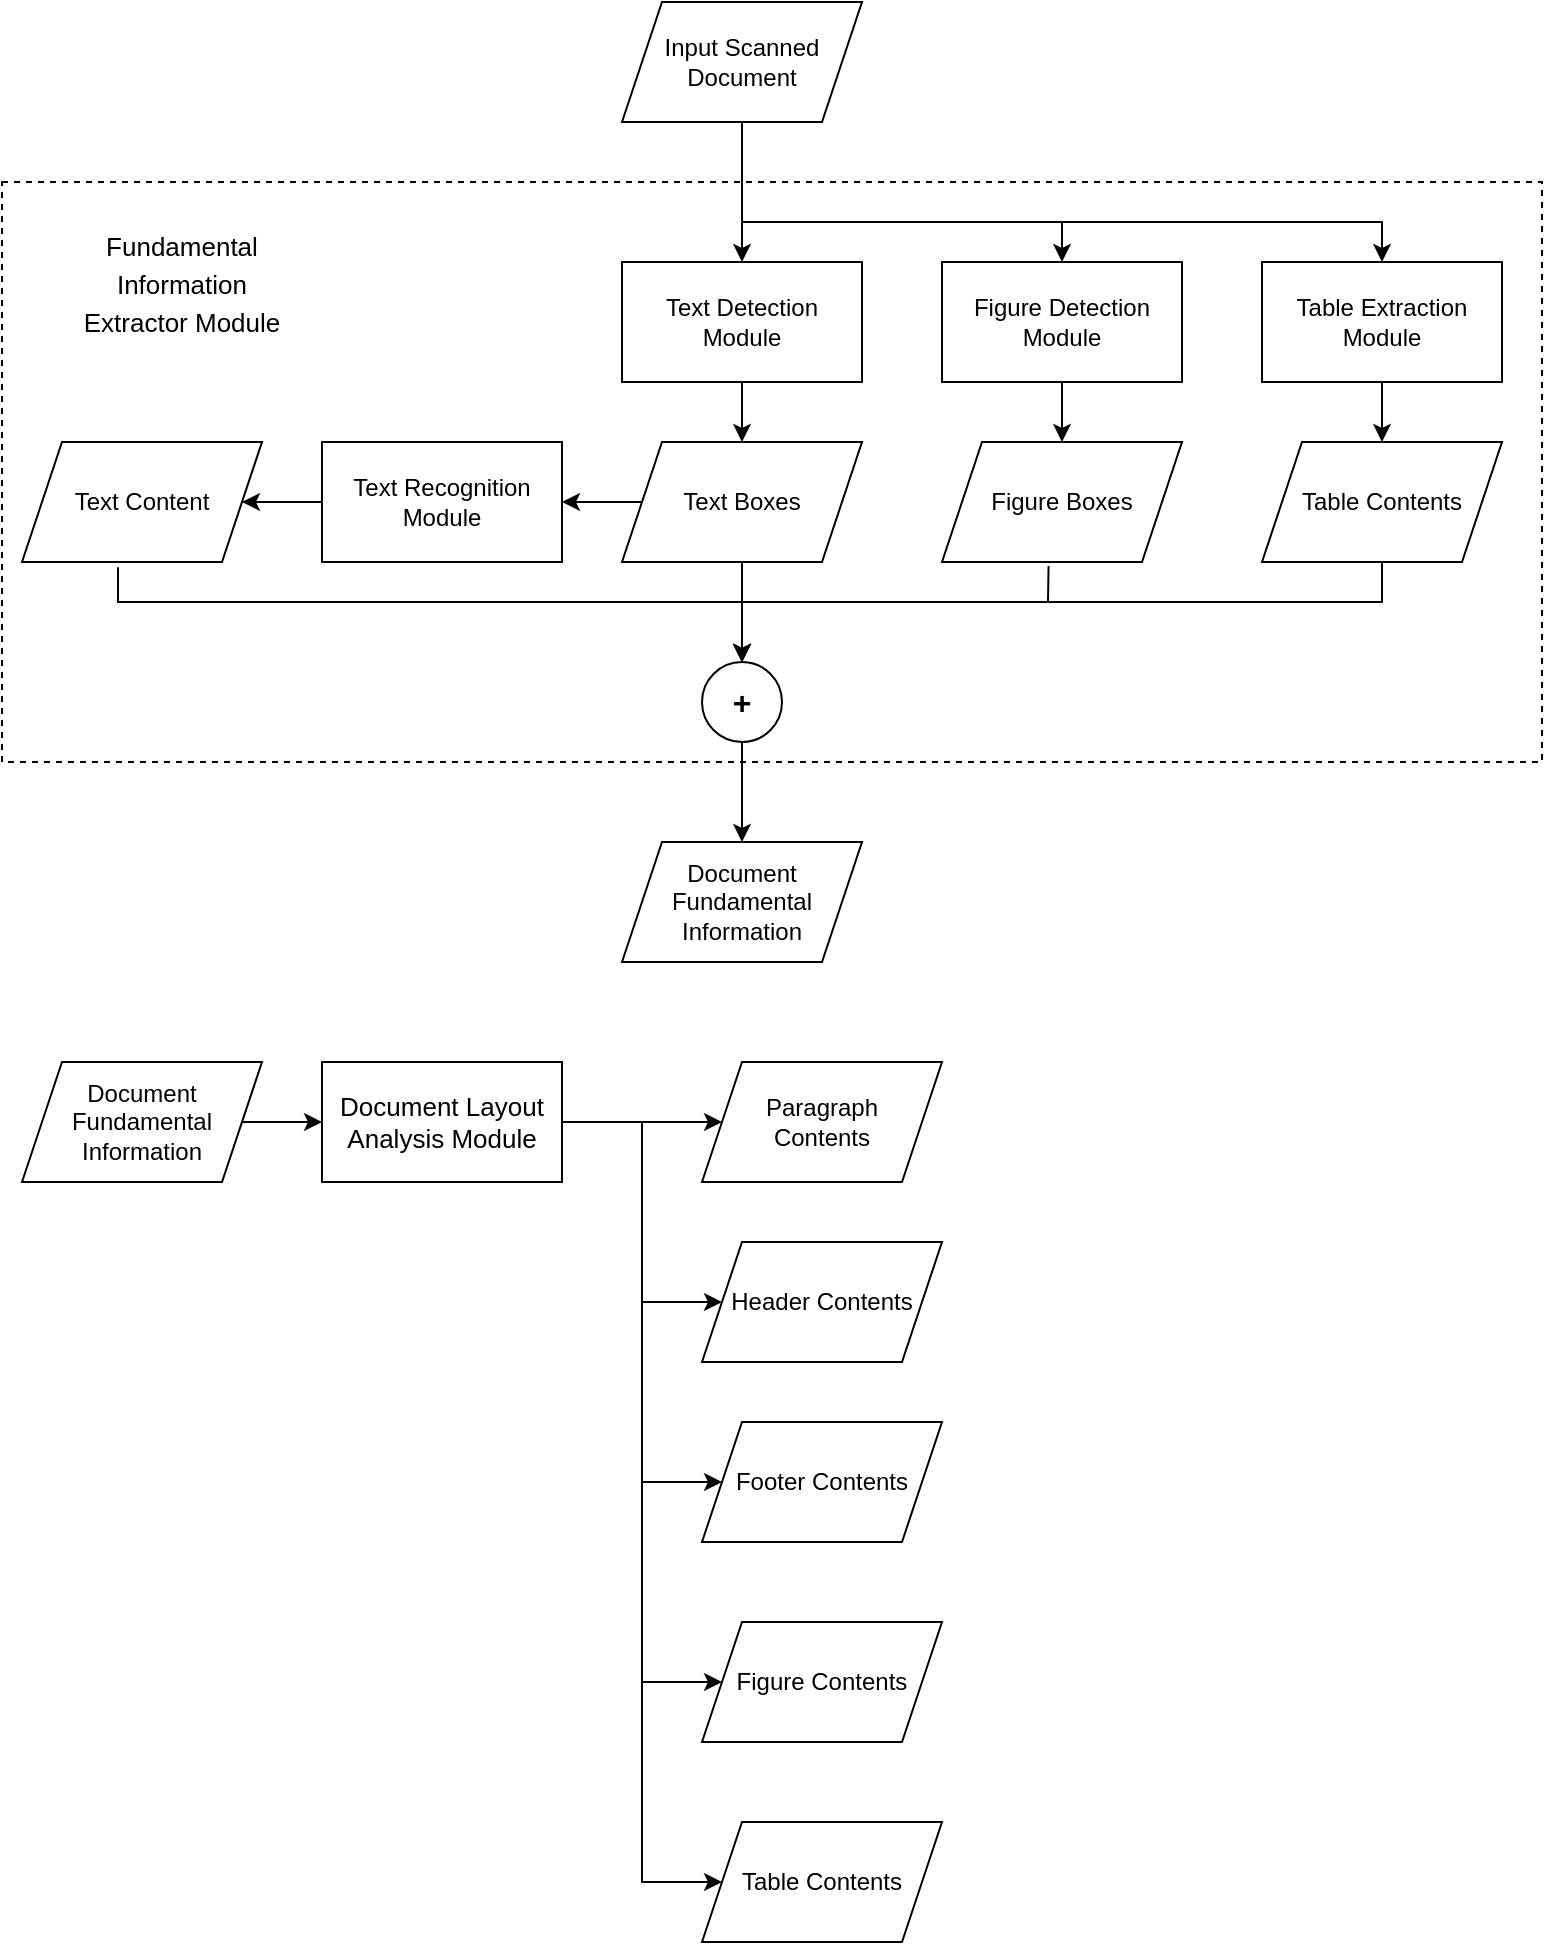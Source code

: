 <mxfile version="20.1.1" type="github"><diagram id="ecnpQwJv_U_HYYEx4sPf" name="Page-1"><mxGraphModel dx="2002" dy="679" grid="1" gridSize="10" guides="1" tooltips="1" connect="1" arrows="1" fold="1" page="1" pageScale="1" pageWidth="850" pageHeight="1100" math="0" shadow="0"><root><mxCell id="0"/><mxCell id="1" parent="0"/><mxCell id="kETdp8RxObP3-hY1ZDIA-3" value="" style="edgeStyle=orthogonalEdgeStyle;rounded=0;orthogonalLoop=1;jettySize=auto;html=1;" edge="1" parent="1" source="kETdp8RxObP3-hY1ZDIA-1" target="kETdp8RxObP3-hY1ZDIA-2"><mxGeometry relative="1" as="geometry"/></mxCell><mxCell id="kETdp8RxObP3-hY1ZDIA-1" value="Input Scanned Document" style="shape=parallelogram;perimeter=parallelogramPerimeter;whiteSpace=wrap;html=1;fixedSize=1;" vertex="1" parent="1"><mxGeometry x="80" y="70" width="120" height="60" as="geometry"/></mxCell><mxCell id="kETdp8RxObP3-hY1ZDIA-5" value="" style="edgeStyle=orthogonalEdgeStyle;rounded=0;orthogonalLoop=1;jettySize=auto;html=1;" edge="1" parent="1" source="kETdp8RxObP3-hY1ZDIA-2" target="kETdp8RxObP3-hY1ZDIA-4"><mxGeometry relative="1" as="geometry"/></mxCell><mxCell id="kETdp8RxObP3-hY1ZDIA-2" value="Text Detection Module" style="whiteSpace=wrap;html=1;" vertex="1" parent="1"><mxGeometry x="80" y="200" width="120" height="60" as="geometry"/></mxCell><mxCell id="kETdp8RxObP3-hY1ZDIA-8" value="" style="edgeStyle=orthogonalEdgeStyle;rounded=0;orthogonalLoop=1;jettySize=auto;html=1;" edge="1" parent="1" source="kETdp8RxObP3-hY1ZDIA-4" target="kETdp8RxObP3-hY1ZDIA-7"><mxGeometry relative="1" as="geometry"/></mxCell><mxCell id="kETdp8RxObP3-hY1ZDIA-25" value="" style="edgeStyle=orthogonalEdgeStyle;rounded=0;orthogonalLoop=1;jettySize=auto;html=1;fontSize=16;" edge="1" parent="1" source="kETdp8RxObP3-hY1ZDIA-4" target="kETdp8RxObP3-hY1ZDIA-24"><mxGeometry relative="1" as="geometry"/></mxCell><mxCell id="kETdp8RxObP3-hY1ZDIA-4" value="Text Boxes" style="shape=parallelogram;perimeter=parallelogramPerimeter;whiteSpace=wrap;html=1;fixedSize=1;" vertex="1" parent="1"><mxGeometry x="80" y="290" width="120" height="60" as="geometry"/></mxCell><mxCell id="kETdp8RxObP3-hY1ZDIA-20" value="" style="edgeStyle=orthogonalEdgeStyle;rounded=0;orthogonalLoop=1;jettySize=auto;html=1;" edge="1" parent="1" source="kETdp8RxObP3-hY1ZDIA-7" target="kETdp8RxObP3-hY1ZDIA-9"><mxGeometry relative="1" as="geometry"/></mxCell><mxCell id="kETdp8RxObP3-hY1ZDIA-7" value="Text Recognition Module" style="whiteSpace=wrap;html=1;" vertex="1" parent="1"><mxGeometry x="-70" y="290" width="120" height="60" as="geometry"/></mxCell><mxCell id="kETdp8RxObP3-hY1ZDIA-9" value="Text Content" style="shape=parallelogram;perimeter=parallelogramPerimeter;whiteSpace=wrap;html=1;fixedSize=1;" vertex="1" parent="1"><mxGeometry x="-220" y="290" width="120" height="60" as="geometry"/></mxCell><mxCell id="kETdp8RxObP3-hY1ZDIA-14" value="" style="edgeStyle=orthogonalEdgeStyle;rounded=0;orthogonalLoop=1;jettySize=auto;html=1;" edge="1" parent="1" source="kETdp8RxObP3-hY1ZDIA-11" target="kETdp8RxObP3-hY1ZDIA-13"><mxGeometry relative="1" as="geometry"/></mxCell><mxCell id="kETdp8RxObP3-hY1ZDIA-11" value="Figure Detection Module" style="whiteSpace=wrap;html=1;" vertex="1" parent="1"><mxGeometry x="240" y="200" width="120" height="60" as="geometry"/></mxCell><mxCell id="kETdp8RxObP3-hY1ZDIA-12" value="" style="endArrow=classic;html=1;rounded=0;exitX=0.5;exitY=1;exitDx=0;exitDy=0;entryX=0.5;entryY=0;entryDx=0;entryDy=0;" edge="1" parent="1" source="kETdp8RxObP3-hY1ZDIA-1" target="kETdp8RxObP3-hY1ZDIA-11"><mxGeometry width="50" height="50" relative="1" as="geometry"><mxPoint x="560" y="370" as="sourcePoint"/><mxPoint x="610" y="320" as="targetPoint"/><Array as="points"><mxPoint x="140" y="180"/><mxPoint x="300" y="180"/></Array></mxGeometry></mxCell><mxCell id="kETdp8RxObP3-hY1ZDIA-13" value="Figure Boxes" style="shape=parallelogram;perimeter=parallelogramPerimeter;whiteSpace=wrap;html=1;fixedSize=1;" vertex="1" parent="1"><mxGeometry x="240" y="290" width="120" height="60" as="geometry"/></mxCell><mxCell id="kETdp8RxObP3-hY1ZDIA-19" value="" style="edgeStyle=orthogonalEdgeStyle;rounded=0;orthogonalLoop=1;jettySize=auto;html=1;" edge="1" parent="1" source="kETdp8RxObP3-hY1ZDIA-15" target="kETdp8RxObP3-hY1ZDIA-18"><mxGeometry relative="1" as="geometry"/></mxCell><mxCell id="kETdp8RxObP3-hY1ZDIA-15" value="Table Extraction Module" style="whiteSpace=wrap;html=1;" vertex="1" parent="1"><mxGeometry x="400" y="200" width="120" height="60" as="geometry"/></mxCell><mxCell id="kETdp8RxObP3-hY1ZDIA-17" value="" style="endArrow=classic;html=1;rounded=0;exitX=0.5;exitY=1;exitDx=0;exitDy=0;entryX=0.5;entryY=0;entryDx=0;entryDy=0;" edge="1" parent="1" source="kETdp8RxObP3-hY1ZDIA-1" target="kETdp8RxObP3-hY1ZDIA-15"><mxGeometry width="50" height="50" relative="1" as="geometry"><mxPoint x="240" y="370" as="sourcePoint"/><mxPoint x="290" y="320" as="targetPoint"/><Array as="points"><mxPoint x="140" y="180"/><mxPoint x="460" y="180"/></Array></mxGeometry></mxCell><mxCell id="kETdp8RxObP3-hY1ZDIA-18" value="Table Contents" style="shape=parallelogram;perimeter=parallelogramPerimeter;whiteSpace=wrap;html=1;fixedSize=1;" vertex="1" parent="1"><mxGeometry x="400" y="290" width="120" height="60" as="geometry"/></mxCell><mxCell id="kETdp8RxObP3-hY1ZDIA-23" value="" style="endArrow=classic;html=1;rounded=0;exitX=0.4;exitY=1.044;exitDx=0;exitDy=0;exitPerimeter=0;entryX=0.5;entryY=0;entryDx=0;entryDy=0;" edge="1" parent="1" source="kETdp8RxObP3-hY1ZDIA-9" target="kETdp8RxObP3-hY1ZDIA-24"><mxGeometry width="50" height="50" relative="1" as="geometry"><mxPoint x="230" y="370" as="sourcePoint"/><mxPoint x="-80" y="380" as="targetPoint"/><Array as="points"><mxPoint x="-172" y="370"/><mxPoint x="140" y="370"/></Array></mxGeometry></mxCell><mxCell id="kETdp8RxObP3-hY1ZDIA-29" value="" style="edgeStyle=orthogonalEdgeStyle;rounded=0;orthogonalLoop=1;jettySize=auto;html=1;fontSize=16;" edge="1" parent="1" source="kETdp8RxObP3-hY1ZDIA-24" target="kETdp8RxObP3-hY1ZDIA-28"><mxGeometry relative="1" as="geometry"/></mxCell><mxCell id="kETdp8RxObP3-hY1ZDIA-24" value="&lt;b&gt;&lt;font style=&quot;font-size: 16px;&quot;&gt;+&lt;/font&gt;&lt;/b&gt;" style="ellipse;whiteSpace=wrap;html=1;aspect=fixed;" vertex="1" parent="1"><mxGeometry x="120" y="400" width="40" height="40" as="geometry"/></mxCell><mxCell id="kETdp8RxObP3-hY1ZDIA-26" value="" style="endArrow=classic;html=1;rounded=0;fontSize=16;exitX=0.444;exitY=1.033;exitDx=0;exitDy=0;exitPerimeter=0;entryX=0.5;entryY=0;entryDx=0;entryDy=0;" edge="1" parent="1" source="kETdp8RxObP3-hY1ZDIA-13" target="kETdp8RxObP3-hY1ZDIA-24"><mxGeometry width="50" height="50" relative="1" as="geometry"><mxPoint x="230" y="360" as="sourcePoint"/><mxPoint x="280" y="310" as="targetPoint"/><Array as="points"><mxPoint x="293" y="370"/><mxPoint x="140" y="370"/></Array></mxGeometry></mxCell><mxCell id="kETdp8RxObP3-hY1ZDIA-27" value="" style="endArrow=classic;html=1;rounded=0;fontSize=16;exitX=0.5;exitY=1;exitDx=0;exitDy=0;entryX=0.5;entryY=0;entryDx=0;entryDy=0;" edge="1" parent="1" source="kETdp8RxObP3-hY1ZDIA-18" target="kETdp8RxObP3-hY1ZDIA-24"><mxGeometry width="50" height="50" relative="1" as="geometry"><mxPoint x="230" y="360" as="sourcePoint"/><mxPoint x="280" y="310" as="targetPoint"/><Array as="points"><mxPoint x="460" y="370"/><mxPoint x="140" y="370"/></Array></mxGeometry></mxCell><mxCell id="kETdp8RxObP3-hY1ZDIA-28" value="Document Fundamental Information" style="shape=parallelogram;perimeter=parallelogramPerimeter;whiteSpace=wrap;html=1;fixedSize=1;" vertex="1" parent="1"><mxGeometry x="80" y="490" width="120" height="60" as="geometry"/></mxCell><mxCell id="kETdp8RxObP3-hY1ZDIA-30" value="" style="rounded=0;whiteSpace=wrap;html=1;fontSize=16;dashed=1;fillColor=none;" vertex="1" parent="1"><mxGeometry x="-230" y="160" width="770" height="290" as="geometry"/></mxCell><mxCell id="kETdp8RxObP3-hY1ZDIA-32" value="&lt;font style=&quot;font-size: 13px;&quot;&gt;Fundamental Information Extractor Module&lt;/font&gt;" style="rounded=0;whiteSpace=wrap;html=1;dashed=1;fontSize=16;fillColor=none;strokeColor=none;" vertex="1" parent="1"><mxGeometry x="-200" y="180" width="120" height="60" as="geometry"/></mxCell><mxCell id="kETdp8RxObP3-hY1ZDIA-37" value="" style="edgeStyle=orthogonalEdgeStyle;rounded=0;orthogonalLoop=1;jettySize=auto;html=1;fontSize=13;" edge="1" parent="1" source="kETdp8RxObP3-hY1ZDIA-34" target="kETdp8RxObP3-hY1ZDIA-36"><mxGeometry relative="1" as="geometry"/></mxCell><mxCell id="kETdp8RxObP3-hY1ZDIA-34" value="Document Fundamental Information" style="shape=parallelogram;perimeter=parallelogramPerimeter;whiteSpace=wrap;html=1;fixedSize=1;" vertex="1" parent="1"><mxGeometry x="-220" y="600" width="120" height="60" as="geometry"/></mxCell><mxCell id="kETdp8RxObP3-hY1ZDIA-39" value="" style="edgeStyle=orthogonalEdgeStyle;rounded=0;orthogonalLoop=1;jettySize=auto;html=1;fontSize=13;" edge="1" parent="1" source="kETdp8RxObP3-hY1ZDIA-36" target="kETdp8RxObP3-hY1ZDIA-38"><mxGeometry relative="1" as="geometry"/></mxCell><mxCell id="kETdp8RxObP3-hY1ZDIA-36" value="Document Layout Analysis Module" style="rounded=0;whiteSpace=wrap;html=1;fontSize=13;fillColor=none;" vertex="1" parent="1"><mxGeometry x="-70" y="600" width="120" height="60" as="geometry"/></mxCell><mxCell id="kETdp8RxObP3-hY1ZDIA-38" value="Paragraph &lt;br&gt;Contents" style="shape=parallelogram;perimeter=parallelogramPerimeter;whiteSpace=wrap;html=1;fixedSize=1;" vertex="1" parent="1"><mxGeometry x="120" y="600" width="120" height="60" as="geometry"/></mxCell><mxCell id="kETdp8RxObP3-hY1ZDIA-40" value="Header Contents" style="shape=parallelogram;perimeter=parallelogramPerimeter;whiteSpace=wrap;html=1;fixedSize=1;" vertex="1" parent="1"><mxGeometry x="120" y="690" width="120" height="60" as="geometry"/></mxCell><mxCell id="kETdp8RxObP3-hY1ZDIA-41" value="Footer Contents" style="shape=parallelogram;perimeter=parallelogramPerimeter;whiteSpace=wrap;html=1;fixedSize=1;" vertex="1" parent="1"><mxGeometry x="120" y="780" width="120" height="60" as="geometry"/></mxCell><mxCell id="kETdp8RxObP3-hY1ZDIA-42" value="Figure Contents" style="shape=parallelogram;perimeter=parallelogramPerimeter;whiteSpace=wrap;html=1;fixedSize=1;" vertex="1" parent="1"><mxGeometry x="120" y="880" width="120" height="60" as="geometry"/></mxCell><mxCell id="kETdp8RxObP3-hY1ZDIA-43" value="Table Contents" style="shape=parallelogram;perimeter=parallelogramPerimeter;whiteSpace=wrap;html=1;fixedSize=1;" vertex="1" parent="1"><mxGeometry x="120" y="980" width="120" height="60" as="geometry"/></mxCell><mxCell id="kETdp8RxObP3-hY1ZDIA-44" value="" style="endArrow=classic;html=1;rounded=0;fontSize=13;exitX=1;exitY=0.5;exitDx=0;exitDy=0;entryX=0;entryY=0.5;entryDx=0;entryDy=0;" edge="1" parent="1" source="kETdp8RxObP3-hY1ZDIA-36" target="kETdp8RxObP3-hY1ZDIA-40"><mxGeometry width="50" height="50" relative="1" as="geometry"><mxPoint x="230" y="840" as="sourcePoint"/><mxPoint x="280" y="790" as="targetPoint"/><Array as="points"><mxPoint x="90" y="630"/><mxPoint x="90" y="720"/></Array></mxGeometry></mxCell><mxCell id="kETdp8RxObP3-hY1ZDIA-45" value="" style="endArrow=classic;html=1;rounded=0;fontSize=13;exitX=1;exitY=0.5;exitDx=0;exitDy=0;entryX=0;entryY=0.5;entryDx=0;entryDy=0;" edge="1" parent="1" source="kETdp8RxObP3-hY1ZDIA-36" target="kETdp8RxObP3-hY1ZDIA-41"><mxGeometry width="50" height="50" relative="1" as="geometry"><mxPoint x="230" y="840" as="sourcePoint"/><mxPoint x="280" y="790" as="targetPoint"/><Array as="points"><mxPoint x="90" y="630"/><mxPoint x="90" y="810"/></Array></mxGeometry></mxCell><mxCell id="kETdp8RxObP3-hY1ZDIA-46" value="" style="endArrow=classic;html=1;rounded=0;fontSize=13;exitX=1;exitY=0.5;exitDx=0;exitDy=0;entryX=0;entryY=0.5;entryDx=0;entryDy=0;" edge="1" parent="1" source="kETdp8RxObP3-hY1ZDIA-36" target="kETdp8RxObP3-hY1ZDIA-42"><mxGeometry width="50" height="50" relative="1" as="geometry"><mxPoint x="230" y="840" as="sourcePoint"/><mxPoint x="280" y="790" as="targetPoint"/><Array as="points"><mxPoint x="90" y="630"/><mxPoint x="90" y="910"/></Array></mxGeometry></mxCell><mxCell id="kETdp8RxObP3-hY1ZDIA-47" value="" style="endArrow=classic;html=1;rounded=0;fontSize=13;exitX=1;exitY=0.5;exitDx=0;exitDy=0;entryX=0;entryY=0.5;entryDx=0;entryDy=0;" edge="1" parent="1" source="kETdp8RxObP3-hY1ZDIA-36" target="kETdp8RxObP3-hY1ZDIA-43"><mxGeometry width="50" height="50" relative="1" as="geometry"><mxPoint x="230" y="840" as="sourcePoint"/><mxPoint x="280" y="790" as="targetPoint"/><Array as="points"><mxPoint x="90" y="630"/><mxPoint x="90" y="1010"/></Array></mxGeometry></mxCell></root></mxGraphModel></diagram></mxfile>